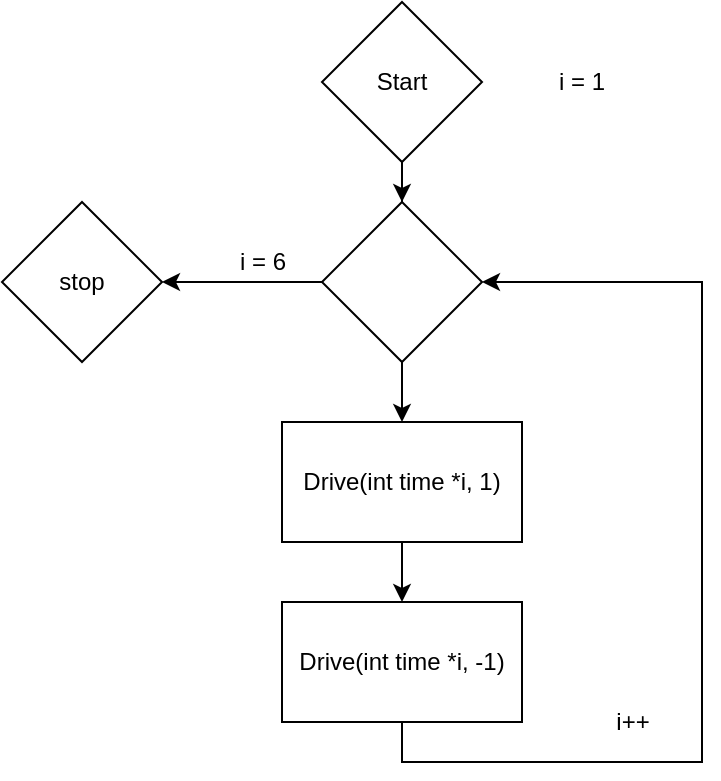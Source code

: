 <mxfile version="14.1.9" type="device"><diagram id="3Oxh1PeW-X31HNP3NOcD" name="Page-1"><mxGraphModel dx="1038" dy="491" grid="1" gridSize="10" guides="1" tooltips="1" connect="1" arrows="1" fold="1" page="1" pageScale="1" pageWidth="827" pageHeight="1169" math="0" shadow="0"><root><mxCell id="0"/><mxCell id="1" parent="0"/><mxCell id="AsyMe3xeQ03iJqrs1ftd-4" style="edgeStyle=orthogonalEdgeStyle;rounded=0;orthogonalLoop=1;jettySize=auto;html=1;exitX=0.5;exitY=1;exitDx=0;exitDy=0;" edge="1" parent="1" source="AsyMe3xeQ03iJqrs1ftd-1" target="AsyMe3xeQ03iJqrs1ftd-13"><mxGeometry relative="1" as="geometry"/></mxCell><mxCell id="AsyMe3xeQ03iJqrs1ftd-1" value="Start" style="rhombus;whiteSpace=wrap;html=1;" vertex="1" parent="1"><mxGeometry x="360" y="40" width="80" height="80" as="geometry"/></mxCell><mxCell id="AsyMe3xeQ03iJqrs1ftd-5" style="edgeStyle=orthogonalEdgeStyle;rounded=0;orthogonalLoop=1;jettySize=auto;html=1;exitX=0.5;exitY=1;exitDx=0;exitDy=0;entryX=0.5;entryY=0;entryDx=0;entryDy=0;" edge="1" parent="1" source="AsyMe3xeQ03iJqrs1ftd-2" target="AsyMe3xeQ03iJqrs1ftd-3"><mxGeometry relative="1" as="geometry"/></mxCell><mxCell id="AsyMe3xeQ03iJqrs1ftd-2" value="Drive(int time *i, 1)" style="rounded=0;whiteSpace=wrap;html=1;" vertex="1" parent="1"><mxGeometry x="340" y="250" width="120" height="60" as="geometry"/></mxCell><mxCell id="AsyMe3xeQ03iJqrs1ftd-6" style="edgeStyle=orthogonalEdgeStyle;rounded=0;orthogonalLoop=1;jettySize=auto;html=1;exitX=0.5;exitY=1;exitDx=0;exitDy=0;entryX=1;entryY=0.5;entryDx=0;entryDy=0;" edge="1" parent="1" source="AsyMe3xeQ03iJqrs1ftd-3" target="AsyMe3xeQ03iJqrs1ftd-13"><mxGeometry relative="1" as="geometry"><Array as="points"><mxPoint x="400" y="420"/><mxPoint x="550" y="420"/><mxPoint x="550" y="180"/></Array></mxGeometry></mxCell><mxCell id="AsyMe3xeQ03iJqrs1ftd-3" value="Drive(int time *i, -1)" style="rounded=0;whiteSpace=wrap;html=1;" vertex="1" parent="1"><mxGeometry x="340" y="340" width="120" height="60" as="geometry"/></mxCell><mxCell id="AsyMe3xeQ03iJqrs1ftd-7" value="i = 1" style="text;html=1;strokeColor=none;fillColor=none;align=center;verticalAlign=middle;whiteSpace=wrap;rounded=0;" vertex="1" parent="1"><mxGeometry x="470" y="70" width="40" height="20" as="geometry"/></mxCell><mxCell id="AsyMe3xeQ03iJqrs1ftd-8" value="i++" style="text;html=1;align=center;verticalAlign=middle;resizable=0;points=[];autosize=1;" vertex="1" parent="1"><mxGeometry x="500" y="390" width="30" height="20" as="geometry"/></mxCell><mxCell id="AsyMe3xeQ03iJqrs1ftd-10" value="stop" style="rhombus;whiteSpace=wrap;html=1;" vertex="1" parent="1"><mxGeometry x="200" y="140" width="80" height="80" as="geometry"/></mxCell><mxCell id="AsyMe3xeQ03iJqrs1ftd-12" value="i = 6" style="text;html=1;align=center;verticalAlign=middle;resizable=0;points=[];autosize=1;" vertex="1" parent="1"><mxGeometry x="310" y="160" width="40" height="20" as="geometry"/></mxCell><mxCell id="AsyMe3xeQ03iJqrs1ftd-14" value="" style="edgeStyle=orthogonalEdgeStyle;rounded=0;orthogonalLoop=1;jettySize=auto;html=1;" edge="1" parent="1" source="AsyMe3xeQ03iJqrs1ftd-13" target="AsyMe3xeQ03iJqrs1ftd-2"><mxGeometry relative="1" as="geometry"/></mxCell><mxCell id="AsyMe3xeQ03iJqrs1ftd-16" style="edgeStyle=orthogonalEdgeStyle;rounded=0;orthogonalLoop=1;jettySize=auto;html=1;exitX=0;exitY=0.5;exitDx=0;exitDy=0;entryX=1;entryY=0.5;entryDx=0;entryDy=0;" edge="1" parent="1" source="AsyMe3xeQ03iJqrs1ftd-13" target="AsyMe3xeQ03iJqrs1ftd-10"><mxGeometry relative="1" as="geometry"/></mxCell><mxCell id="AsyMe3xeQ03iJqrs1ftd-13" value="" style="rhombus;whiteSpace=wrap;html=1;" vertex="1" parent="1"><mxGeometry x="360" y="140" width="80" height="80" as="geometry"/></mxCell></root></mxGraphModel></diagram></mxfile>